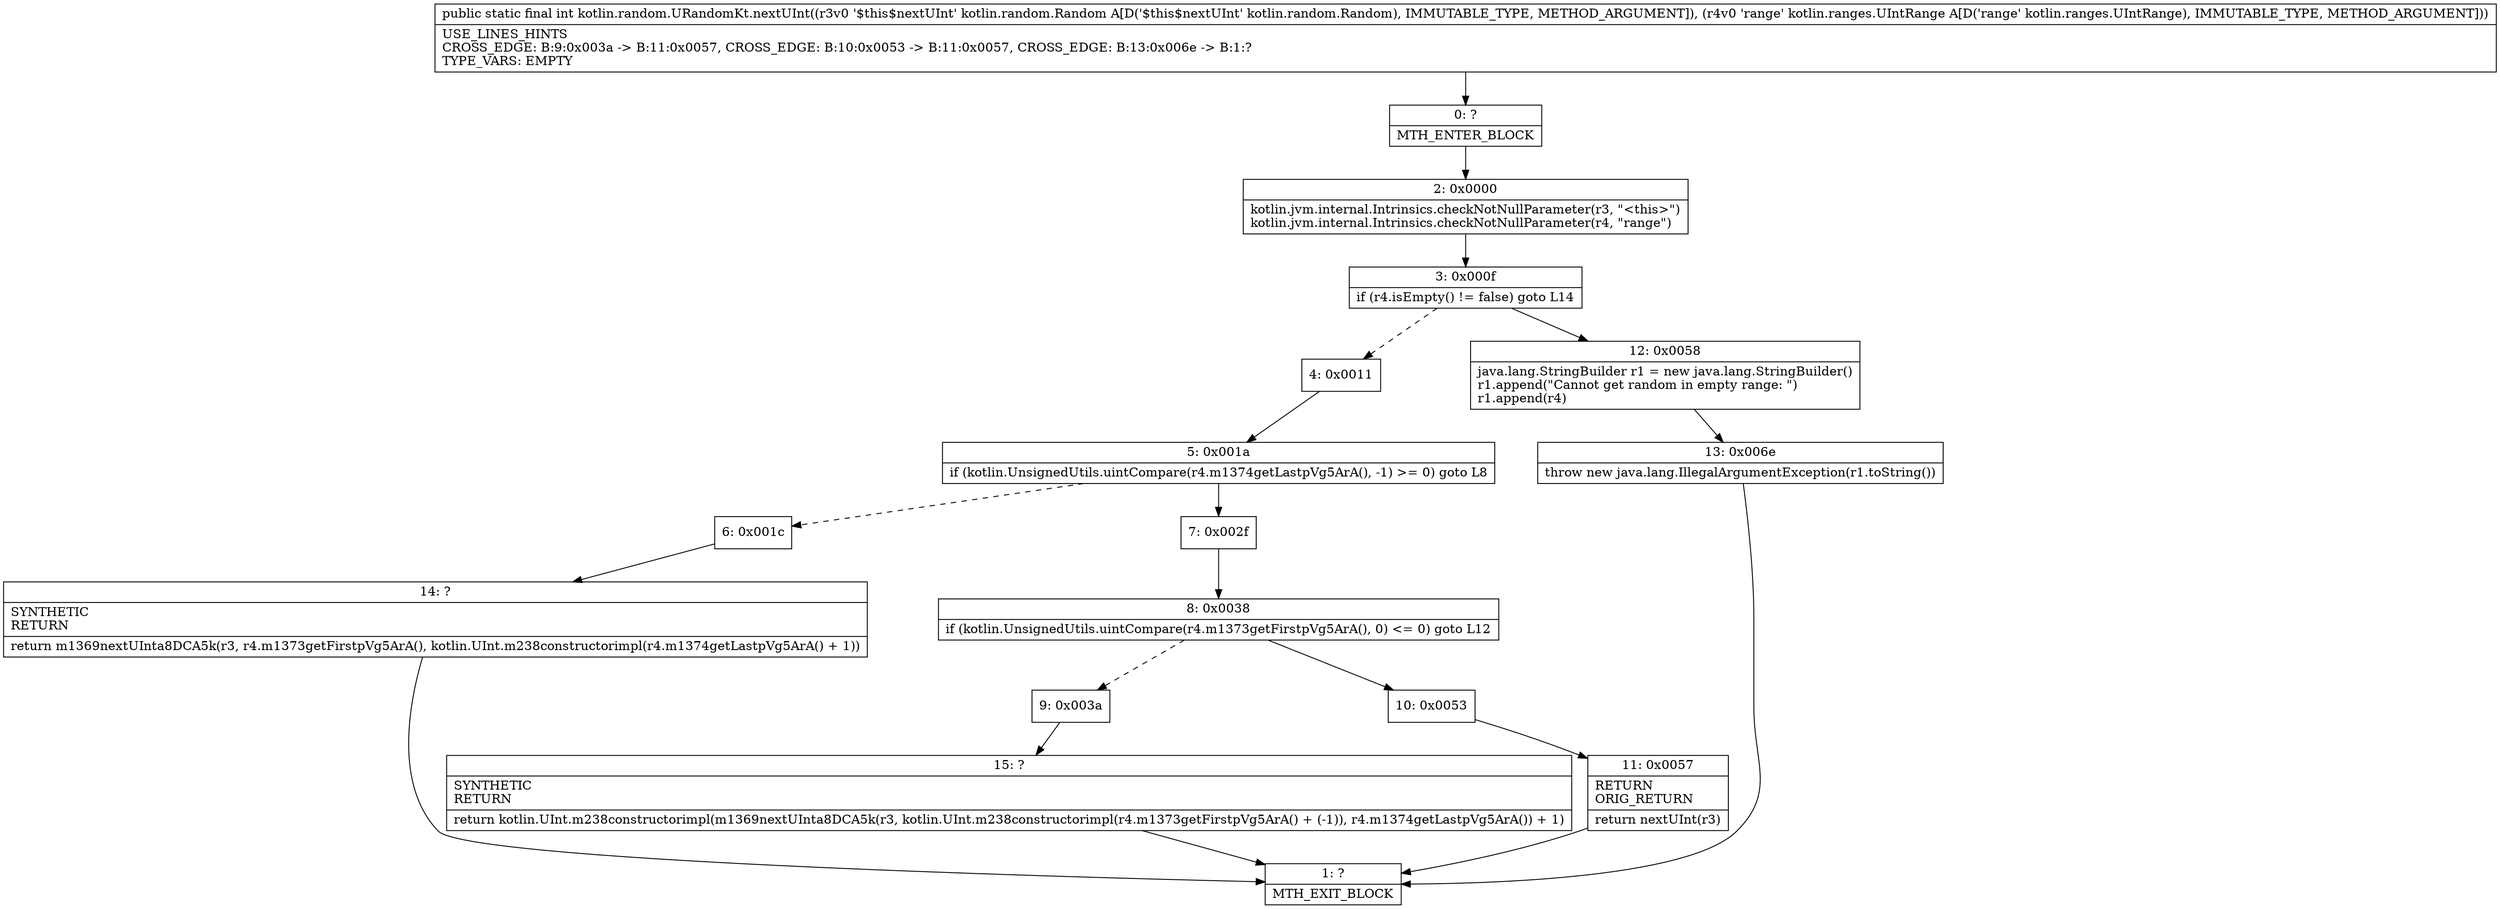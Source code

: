 digraph "CFG forkotlin.random.URandomKt.nextUInt(Lkotlin\/random\/Random;Lkotlin\/ranges\/UIntRange;)I" {
Node_0 [shape=record,label="{0\:\ ?|MTH_ENTER_BLOCK\l}"];
Node_2 [shape=record,label="{2\:\ 0x0000|kotlin.jvm.internal.Intrinsics.checkNotNullParameter(r3, \"\<this\>\")\lkotlin.jvm.internal.Intrinsics.checkNotNullParameter(r4, \"range\")\l}"];
Node_3 [shape=record,label="{3\:\ 0x000f|if (r4.isEmpty() != false) goto L14\l}"];
Node_4 [shape=record,label="{4\:\ 0x0011}"];
Node_5 [shape=record,label="{5\:\ 0x001a|if (kotlin.UnsignedUtils.uintCompare(r4.m1374getLastpVg5ArA(), \-1) \>= 0) goto L8\l}"];
Node_6 [shape=record,label="{6\:\ 0x001c}"];
Node_14 [shape=record,label="{14\:\ ?|SYNTHETIC\lRETURN\l|return m1369nextUInta8DCA5k(r3, r4.m1373getFirstpVg5ArA(), kotlin.UInt.m238constructorimpl(r4.m1374getLastpVg5ArA() + 1))\l}"];
Node_1 [shape=record,label="{1\:\ ?|MTH_EXIT_BLOCK\l}"];
Node_7 [shape=record,label="{7\:\ 0x002f}"];
Node_8 [shape=record,label="{8\:\ 0x0038|if (kotlin.UnsignedUtils.uintCompare(r4.m1373getFirstpVg5ArA(), 0) \<= 0) goto L12\l}"];
Node_9 [shape=record,label="{9\:\ 0x003a}"];
Node_15 [shape=record,label="{15\:\ ?|SYNTHETIC\lRETURN\l|return kotlin.UInt.m238constructorimpl(m1369nextUInta8DCA5k(r3, kotlin.UInt.m238constructorimpl(r4.m1373getFirstpVg5ArA() + (\-1)), r4.m1374getLastpVg5ArA()) + 1)\l}"];
Node_10 [shape=record,label="{10\:\ 0x0053}"];
Node_11 [shape=record,label="{11\:\ 0x0057|RETURN\lORIG_RETURN\l|return nextUInt(r3)\l}"];
Node_12 [shape=record,label="{12\:\ 0x0058|java.lang.StringBuilder r1 = new java.lang.StringBuilder()\lr1.append(\"Cannot get random in empty range: \")\lr1.append(r4)\l}"];
Node_13 [shape=record,label="{13\:\ 0x006e|throw new java.lang.IllegalArgumentException(r1.toString())\l}"];
MethodNode[shape=record,label="{public static final int kotlin.random.URandomKt.nextUInt((r3v0 '$this$nextUInt' kotlin.random.Random A[D('$this$nextUInt' kotlin.random.Random), IMMUTABLE_TYPE, METHOD_ARGUMENT]), (r4v0 'range' kotlin.ranges.UIntRange A[D('range' kotlin.ranges.UIntRange), IMMUTABLE_TYPE, METHOD_ARGUMENT]))  | USE_LINES_HINTS\lCROSS_EDGE: B:9:0x003a \-\> B:11:0x0057, CROSS_EDGE: B:10:0x0053 \-\> B:11:0x0057, CROSS_EDGE: B:13:0x006e \-\> B:1:?\lTYPE_VARS: EMPTY\l}"];
MethodNode -> Node_0;Node_0 -> Node_2;
Node_2 -> Node_3;
Node_3 -> Node_4[style=dashed];
Node_3 -> Node_12;
Node_4 -> Node_5;
Node_5 -> Node_6[style=dashed];
Node_5 -> Node_7;
Node_6 -> Node_14;
Node_14 -> Node_1;
Node_7 -> Node_8;
Node_8 -> Node_9[style=dashed];
Node_8 -> Node_10;
Node_9 -> Node_15;
Node_15 -> Node_1;
Node_10 -> Node_11;
Node_11 -> Node_1;
Node_12 -> Node_13;
Node_13 -> Node_1;
}

